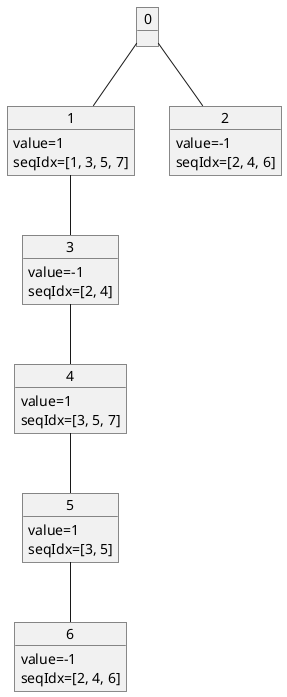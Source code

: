 'This file was automatically generated.
@startuml tree_diagram
object 0
object 1
1 : value=1
1 : seqIdx=[1, 3, 5, 7]
object 2
2 : value=-1
2 : seqIdx=[2, 4, 6]
object 3
3 : value=-1
3 : seqIdx=[2, 4]
object 4
4 : value=1
4 : seqIdx=[3, 5, 7]
object 5
5 : value=1
5 : seqIdx=[3, 5]
object 6
6 : value=-1
6 : seqIdx=[2, 4, 6]
0--1
0--2
1--3
3--4
4--5
5--6
@enduml